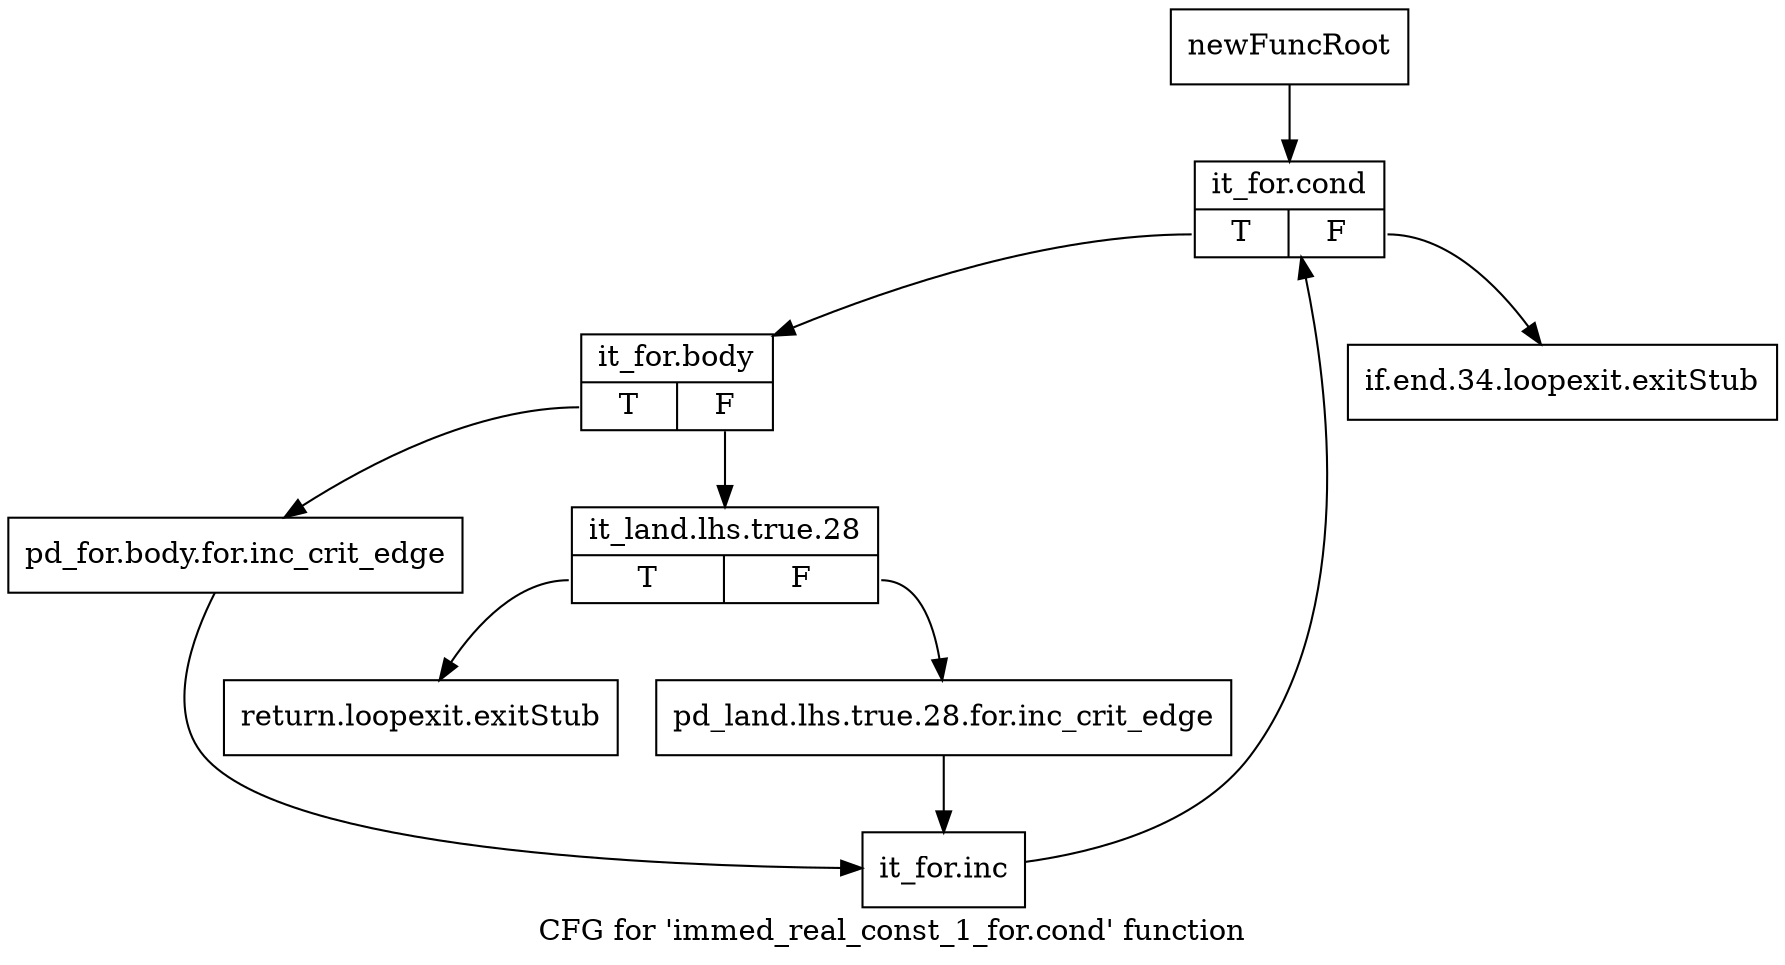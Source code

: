 digraph "CFG for 'immed_real_const_1_for.cond' function" {
	label="CFG for 'immed_real_const_1_for.cond' function";

	Node0xc6599e0 [shape=record,label="{newFuncRoot}"];
	Node0xc6599e0 -> Node0xc659ad0;
	Node0xc659a30 [shape=record,label="{if.end.34.loopexit.exitStub}"];
	Node0xc659a80 [shape=record,label="{return.loopexit.exitStub}"];
	Node0xc659ad0 [shape=record,label="{it_for.cond|{<s0>T|<s1>F}}"];
	Node0xc659ad0:s0 -> Node0xc659b20;
	Node0xc659ad0:s1 -> Node0xc659a30;
	Node0xc659b20 [shape=record,label="{it_for.body|{<s0>T|<s1>F}}"];
	Node0xc659b20:s0 -> Node0xc659c10;
	Node0xc659b20:s1 -> Node0xc659b70;
	Node0xc659b70 [shape=record,label="{it_land.lhs.true.28|{<s0>T|<s1>F}}"];
	Node0xc659b70:s0 -> Node0xc659a80;
	Node0xc659b70:s1 -> Node0xc659bc0;
	Node0xc659bc0 [shape=record,label="{pd_land.lhs.true.28.for.inc_crit_edge}"];
	Node0xc659bc0 -> Node0xc659c60;
	Node0xc659c10 [shape=record,label="{pd_for.body.for.inc_crit_edge}"];
	Node0xc659c10 -> Node0xc659c60;
	Node0xc659c60 [shape=record,label="{it_for.inc}"];
	Node0xc659c60 -> Node0xc659ad0;
}
